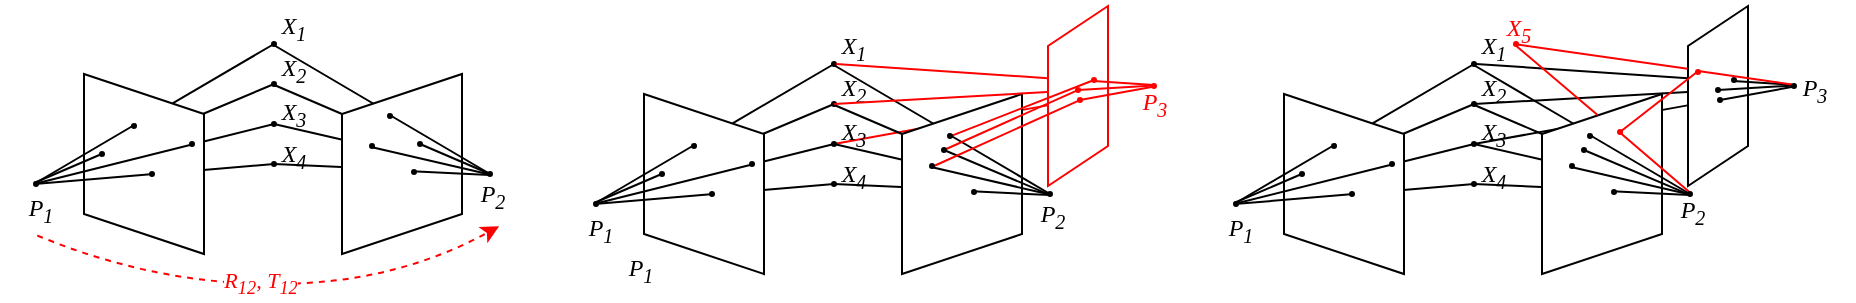 <mxfile version="24.7.17">
  <diagram name="Page-1" id="kCAP5eXkj8vIBYa_J4xI">
    <mxGraphModel dx="269" dy="176" grid="1" gridSize="10" guides="1" tooltips="1" connect="1" arrows="1" fold="1" page="1" pageScale="1" pageWidth="850" pageHeight="1100" math="0" shadow="0">
      <root>
        <mxCell id="0" />
        <mxCell id="1" parent="0" />
        <mxCell id="HEWKtJRLXLEy209Adw1A-132" value="" style="endArrow=none;html=1;rounded=0;strokeColor=#FF0000;exitX=0.344;exitY=0.997;exitDx=0;exitDy=0;exitPerimeter=0;entryX=0.448;entryY=1.008;entryDx=0;entryDy=0;entryPerimeter=0;" edge="1" parent="1" source="HEWKtJRLXLEy209Adw1A-123" target="HEWKtJRLXLEy209Adw1A-126">
          <mxGeometry width="50" height="50" relative="1" as="geometry">
            <mxPoint x="470" y="721" as="sourcePoint" />
            <mxPoint x="620" y="701" as="targetPoint" />
          </mxGeometry>
        </mxCell>
        <mxCell id="HEWKtJRLXLEy209Adw1A-1" value="" style="shape=parallelogram;perimeter=parallelogramPerimeter;whiteSpace=wrap;html=1;fixedSize=1;rotation=90;" vertex="1" parent="1">
          <mxGeometry x="70" y="710" width="90" height="60" as="geometry" />
        </mxCell>
        <mxCell id="HEWKtJRLXLEy209Adw1A-3" value="" style="endArrow=none;html=1;rounded=0;exitX=0.163;exitY=0.262;exitDx=0;exitDy=0;exitPerimeter=0;" edge="1" parent="1" source="HEWKtJRLXLEy209Adw1A-1">
          <mxGeometry width="50" height="50" relative="1" as="geometry">
            <mxPoint x="60" y="750" as="sourcePoint" />
            <mxPoint x="180" y="680" as="targetPoint" />
          </mxGeometry>
        </mxCell>
        <mxCell id="HEWKtJRLXLEy209Adw1A-4" value="" style="endArrow=none;html=1;rounded=0;exitX=0.221;exitY=0.005;exitDx=0;exitDy=0;exitPerimeter=0;" edge="1" parent="1" source="HEWKtJRLXLEy209Adw1A-1">
          <mxGeometry width="50" height="50" relative="1" as="geometry">
            <mxPoint x="60" y="750" as="sourcePoint" />
            <mxPoint x="180" y="700" as="targetPoint" />
          </mxGeometry>
        </mxCell>
        <mxCell id="HEWKtJRLXLEy209Adw1A-5" value="" style="endArrow=none;html=1;rounded=0;exitX=0.374;exitY=-0.007;exitDx=0;exitDy=0;exitPerimeter=0;" edge="1" parent="1" source="HEWKtJRLXLEy209Adw1A-1">
          <mxGeometry width="50" height="50" relative="1" as="geometry">
            <mxPoint x="60" y="750" as="sourcePoint" />
            <mxPoint x="180" y="720" as="targetPoint" />
          </mxGeometry>
        </mxCell>
        <mxCell id="HEWKtJRLXLEy209Adw1A-6" value="" style="endArrow=none;html=1;rounded=0;exitX=0.533;exitY=0.005;exitDx=0;exitDy=0;exitPerimeter=0;" edge="1" parent="1" source="HEWKtJRLXLEy209Adw1A-1">
          <mxGeometry width="50" height="50" relative="1" as="geometry">
            <mxPoint x="60" y="750" as="sourcePoint" />
            <mxPoint x="180" y="740" as="targetPoint" />
          </mxGeometry>
        </mxCell>
        <mxCell id="HEWKtJRLXLEy209Adw1A-8" value="" style="endArrow=none;html=1;rounded=0;exitX=0.163;exitY=0.262;exitDx=0;exitDy=0;exitPerimeter=0;" edge="1" parent="1">
          <mxGeometry width="50" height="50" relative="1" as="geometry">
            <mxPoint x="60" y="750" as="sourcePoint" />
            <mxPoint x="111" y="720" as="targetPoint" />
          </mxGeometry>
        </mxCell>
        <mxCell id="HEWKtJRLXLEy209Adw1A-9" value="" style="endArrow=none;html=1;rounded=0;exitX=0.221;exitY=0.005;exitDx=0;exitDy=0;exitPerimeter=0;" edge="1" parent="1">
          <mxGeometry width="50" height="50" relative="1" as="geometry">
            <mxPoint x="60" y="749.5" as="sourcePoint" />
            <mxPoint x="95" y="734.5" as="targetPoint" />
          </mxGeometry>
        </mxCell>
        <mxCell id="HEWKtJRLXLEy209Adw1A-10" value="" style="endArrow=none;html=1;rounded=0;exitX=0.374;exitY=-0.007;exitDx=0;exitDy=0;exitPerimeter=0;entryX=0.389;entryY=0.083;entryDx=0;entryDy=0;entryPerimeter=0;" edge="1" parent="1" target="HEWKtJRLXLEy209Adw1A-1">
          <mxGeometry width="50" height="50" relative="1" as="geometry">
            <mxPoint x="60" y="750" as="sourcePoint" />
            <mxPoint x="95" y="741" as="targetPoint" />
          </mxGeometry>
        </mxCell>
        <mxCell id="HEWKtJRLXLEy209Adw1A-11" value="" style="endArrow=none;html=1;rounded=0;exitX=0.589;exitY=0.994;exitDx=0;exitDy=0;exitPerimeter=0;entryX=0.534;entryY=0.003;entryDx=0;entryDy=0;entryPerimeter=0;" edge="1" parent="1">
          <mxGeometry width="50" height="50" relative="1" as="geometry">
            <mxPoint x="60.36" y="750.01" as="sourcePoint" />
            <mxPoint x="119.82" y="745.06" as="targetPoint" />
          </mxGeometry>
        </mxCell>
        <mxCell id="HEWKtJRLXLEy209Adw1A-13" value="" style="ellipse;fillColor=#000000;" vertex="1" parent="1">
          <mxGeometry x="109" y="720" width="2" height="2" as="geometry" />
        </mxCell>
        <mxCell id="HEWKtJRLXLEy209Adw1A-14" value="" style="ellipse;fillColor=#000000;" vertex="1" parent="1">
          <mxGeometry x="93" y="734" width="2" height="2" as="geometry" />
        </mxCell>
        <mxCell id="HEWKtJRLXLEy209Adw1A-15" value="" style="ellipse;fillColor=#000000;" vertex="1" parent="1">
          <mxGeometry x="138" y="729" width="2" height="2" as="geometry" />
        </mxCell>
        <mxCell id="HEWKtJRLXLEy209Adw1A-16" value="" style="ellipse;fillColor=#000000;" vertex="1" parent="1">
          <mxGeometry x="118" y="744" width="2" height="2" as="geometry" />
        </mxCell>
        <mxCell id="HEWKtJRLXLEy209Adw1A-17" value="" style="ellipse;fillColor=#000000;" vertex="1" parent="1">
          <mxGeometry x="60" y="749" width="2" height="2" as="geometry" />
        </mxCell>
        <mxCell id="HEWKtJRLXLEy209Adw1A-48" value="" style="endArrow=none;html=1;rounded=0;exitX=0.163;exitY=0.262;exitDx=0;exitDy=0;exitPerimeter=0;" edge="1" parent="1">
          <mxGeometry width="50" height="50" relative="1" as="geometry">
            <mxPoint x="230" y="710" as="sourcePoint" />
            <mxPoint x="179" y="680" as="targetPoint" />
          </mxGeometry>
        </mxCell>
        <mxCell id="HEWKtJRLXLEy209Adw1A-49" value="" style="endArrow=none;html=1;rounded=0;exitX=0.221;exitY=0.005;exitDx=0;exitDy=0;exitPerimeter=0;" edge="1" parent="1">
          <mxGeometry width="50" height="50" relative="1" as="geometry">
            <mxPoint x="214" y="715" as="sourcePoint" />
            <mxPoint x="179" y="700" as="targetPoint" />
          </mxGeometry>
        </mxCell>
        <mxCell id="HEWKtJRLXLEy209Adw1A-52" value="" style="shape=parallelogram;perimeter=parallelogramPerimeter;whiteSpace=wrap;html=1;fixedSize=1;rotation=90;flipH=1;" vertex="1" parent="1">
          <mxGeometry x="199" y="710" width="90" height="60" as="geometry" />
        </mxCell>
        <mxCell id="HEWKtJRLXLEy209Adw1A-58" value="" style="endArrow=none;html=1;rounded=0;exitX=0.163;exitY=0.262;exitDx=0;exitDy=0;exitPerimeter=0;" edge="1" parent="1">
          <mxGeometry width="50" height="50" relative="1" as="geometry">
            <mxPoint x="288" y="745" as="sourcePoint" />
            <mxPoint x="237" y="715" as="targetPoint" />
          </mxGeometry>
        </mxCell>
        <mxCell id="HEWKtJRLXLEy209Adw1A-59" value="" style="endArrow=none;html=1;rounded=0;exitX=0.221;exitY=0.005;exitDx=0;exitDy=0;exitPerimeter=0;" edge="1" parent="1">
          <mxGeometry width="50" height="50" relative="1" as="geometry">
            <mxPoint x="288" y="745" as="sourcePoint" />
            <mxPoint x="253" y="730" as="targetPoint" />
          </mxGeometry>
        </mxCell>
        <mxCell id="HEWKtJRLXLEy209Adw1A-60" value="" style="endArrow=none;html=1;rounded=0;exitX=0.636;exitY=1.005;exitDx=0;exitDy=0;exitPerimeter=0;" edge="1" parent="1" source="HEWKtJRLXLEy209Adw1A-52">
          <mxGeometry width="50" height="50" relative="1" as="geometry">
            <mxPoint x="288" y="745" as="sourcePoint" />
            <mxPoint x="180" y="720" as="targetPoint" />
          </mxGeometry>
        </mxCell>
        <mxCell id="HEWKtJRLXLEy209Adw1A-62" value="" style="endArrow=none;html=1;rounded=0;exitX=0.461;exitY=0.003;exitDx=0;exitDy=0;exitPerimeter=0;entryX=0.482;entryY=1;entryDx=0;entryDy=0;entryPerimeter=0;" edge="1" parent="1">
          <mxGeometry width="50" height="50" relative="1" as="geometry">
            <mxPoint x="287.82" y="745.51" as="sourcePoint" />
            <mxPoint x="249.0" y="743.62" as="targetPoint" />
          </mxGeometry>
        </mxCell>
        <mxCell id="HEWKtJRLXLEy209Adw1A-63" value="" style="endArrow=none;html=1;rounded=0;exitX=0.483;exitY=1.006;exitDx=0;exitDy=0;exitPerimeter=0;" edge="1" parent="1" source="HEWKtJRLXLEy209Adw1A-52">
          <mxGeometry width="50" height="50" relative="1" as="geometry">
            <mxPoint x="212.64" y="741.49" as="sourcePoint" />
            <mxPoint x="180" y="740" as="targetPoint" />
          </mxGeometry>
        </mxCell>
        <mxCell id="HEWKtJRLXLEy209Adw1A-66" value="" style="endArrow=none;html=1;rounded=0;exitX=0.364;exitY=0.002;exitDx=0;exitDy=0;exitPerimeter=0;entryX=0.518;entryY=1;entryDx=0;entryDy=0;entryPerimeter=0;" edge="1" parent="1">
          <mxGeometry width="50" height="50" relative="1" as="geometry">
            <mxPoint x="287.88" y="745.24" as="sourcePoint" />
            <mxPoint x="228.0" y="731.38" as="targetPoint" />
          </mxGeometry>
        </mxCell>
        <mxCell id="HEWKtJRLXLEy209Adw1A-68" value="" style="ellipse;fillColor=#000000;" vertex="1" parent="1">
          <mxGeometry x="252" y="729" width="2" height="2" as="geometry" />
        </mxCell>
        <mxCell id="HEWKtJRLXLEy209Adw1A-69" value="" style="ellipse;fillColor=#000000;" vertex="1" parent="1">
          <mxGeometry x="249" y="743" width="2" height="2" as="geometry" />
        </mxCell>
        <mxCell id="HEWKtJRLXLEy209Adw1A-70" value="" style="ellipse;fillColor=#000000;" vertex="1" parent="1">
          <mxGeometry x="287" y="744" width="2" height="2" as="geometry" />
        </mxCell>
        <mxCell id="HEWKtJRLXLEy209Adw1A-71" value="" style="ellipse;fillColor=#000000;" vertex="1" parent="1">
          <mxGeometry x="228" y="730" width="2" height="2" as="geometry" />
        </mxCell>
        <mxCell id="HEWKtJRLXLEy209Adw1A-72" value="" style="ellipse;fillColor=#000000;" vertex="1" parent="1">
          <mxGeometry x="237" y="715" width="2" height="2" as="geometry" />
        </mxCell>
        <mxCell id="HEWKtJRLXLEy209Adw1A-73" value="" style="ellipse;fillColor=#000000;" vertex="1" parent="1">
          <mxGeometry x="179" y="719" width="2" height="2" as="geometry" />
        </mxCell>
        <mxCell id="HEWKtJRLXLEy209Adw1A-74" value="" style="ellipse;fillColor=#000000;" vertex="1" parent="1">
          <mxGeometry x="179" y="739" width="2" height="2" as="geometry" />
        </mxCell>
        <mxCell id="HEWKtJRLXLEy209Adw1A-75" value="" style="ellipse;fillColor=#000000;" vertex="1" parent="1">
          <mxGeometry x="179" y="699" width="2" height="2" as="geometry" />
        </mxCell>
        <mxCell id="HEWKtJRLXLEy209Adw1A-76" value="" style="ellipse;fillColor=#000000;" vertex="1" parent="1">
          <mxGeometry x="179" y="679" width="2" height="2" as="geometry" />
        </mxCell>
        <mxCell id="HEWKtJRLXLEy209Adw1A-77" value="P&lt;sub&gt;1&lt;/sub&gt;" style="text;html=1;align=center;verticalAlign=middle;resizable=0;points=[];autosize=1;strokeColor=none;fillColor=none;fontStyle=2;fontFamily=Times New Roman;" vertex="1" parent="1">
          <mxGeometry x="43" y="748" width="40" height="30" as="geometry" />
        </mxCell>
        <mxCell id="HEWKtJRLXLEy209Adw1A-79" value="P&lt;sub&gt;2&lt;/sub&gt;" style="text;html=1;align=center;verticalAlign=middle;resizable=0;points=[];autosize=1;strokeColor=none;fillColor=none;fontStyle=2;fontFamily=Times New Roman;" vertex="1" parent="1">
          <mxGeometry x="269" y="741" width="40" height="30" as="geometry" />
        </mxCell>
        <mxCell id="HEWKtJRLXLEy209Adw1A-86" value="&lt;div style=&quot;line-height: 140%;&quot;&gt;&lt;font style=&quot;font-size: 12px;&quot;&gt;&lt;i&gt;&lt;font style=&quot;font-size: 12px;&quot; face=&quot;Times New Roman&quot;&gt;X&lt;sub&gt;1&lt;/sub&gt;&lt;/font&gt;&lt;/i&gt;&lt;/font&gt;&lt;/div&gt;&lt;div style=&quot;line-height: 140%;&quot;&gt;&lt;font face=&quot;Times New Roman&quot; style=&quot;font-size: 12px;&quot;&gt;&lt;i&gt;&lt;font style=&quot;font-size: 12px;&quot;&gt;X&lt;sub&gt;2&lt;/sub&gt;&lt;/font&gt;&lt;/i&gt;&lt;/font&gt;&lt;/div&gt;&lt;div style=&quot;line-height: 140%;&quot;&gt;&lt;font face=&quot;Times New Roman&quot; style=&quot;font-size: 12px;&quot;&gt;&lt;i&gt;&lt;font style=&quot;font-size: 12px;&quot;&gt;X&lt;sub&gt;3&lt;/sub&gt;&lt;/font&gt;&lt;/i&gt;&lt;/font&gt;&lt;/div&gt;&lt;div style=&quot;line-height: 140%;&quot;&gt;&lt;font face=&quot;Times New Roman&quot; style=&quot;font-size: 12px;&quot;&gt;&lt;i&gt;X&lt;sub&gt;4&lt;/sub&gt;&lt;/i&gt;&lt;/font&gt;&lt;sub&gt;&lt;font face=&quot;zFF1hi2sgLc2HM2d1cql&quot; style=&quot;font-size: 12px;&quot;&gt;&lt;br&gt;&lt;/font&gt;&lt;/sub&gt;&lt;/div&gt;" style="text;html=1;align=center;verticalAlign=middle;whiteSpace=wrap;rounded=0;" vertex="1" parent="1">
          <mxGeometry x="160" y="690" width="60" height="30" as="geometry" />
        </mxCell>
        <mxCell id="HEWKtJRLXLEy209Adw1A-87" value="" style="curved=1;endArrow=classic;html=1;rounded=0;exitX=0.466;exitY=0.925;exitDx=0;exitDy=0;exitPerimeter=0;entryX=0.588;entryY=1.004;entryDx=0;entryDy=0;entryPerimeter=0;fontColor=#ff0000;strokeColor=#ff0000;dashed=1;" edge="1" parent="1" source="HEWKtJRLXLEy209Adw1A-77" target="HEWKtJRLXLEy209Adw1A-79">
          <mxGeometry width="50" height="50" relative="1" as="geometry">
            <mxPoint x="138" y="840" as="sourcePoint" />
            <mxPoint x="280" y="780" as="targetPoint" />
            <Array as="points">
              <mxPoint x="120" y="800" />
              <mxPoint x="240" y="800" />
            </Array>
          </mxGeometry>
        </mxCell>
        <mxCell id="HEWKtJRLXLEy209Adw1A-88" value="&lt;font face=&quot;Times New Roman&quot;&gt;&lt;i&gt;&lt;font color=&quot;#ff0000&quot;&gt;R&lt;sub&gt;12&lt;/sub&gt;, T&lt;sub&gt;12&lt;/sub&gt;&lt;/font&gt;&lt;sub&gt;&lt;br&gt;&lt;/sub&gt;&lt;/i&gt;&lt;/font&gt;" style="edgeLabel;html=1;align=center;verticalAlign=middle;resizable=0;points=[];" vertex="1" connectable="0" parent="HEWKtJRLXLEy209Adw1A-87">
          <mxGeometry x="-0.047" relative="1" as="geometry">
            <mxPoint as="offset" />
          </mxGeometry>
        </mxCell>
        <mxCell id="HEWKtJRLXLEy209Adw1A-89" value="" style="shape=parallelogram;perimeter=parallelogramPerimeter;whiteSpace=wrap;html=1;fixedSize=1;rotation=90;" vertex="1" parent="1">
          <mxGeometry x="350" y="720" width="90" height="60" as="geometry" />
        </mxCell>
        <mxCell id="HEWKtJRLXLEy209Adw1A-90" value="" style="endArrow=none;html=1;rounded=0;exitX=0.163;exitY=0.262;exitDx=0;exitDy=0;exitPerimeter=0;" edge="1" parent="1" source="HEWKtJRLXLEy209Adw1A-89">
          <mxGeometry width="50" height="50" relative="1" as="geometry">
            <mxPoint x="340" y="760" as="sourcePoint" />
            <mxPoint x="460" y="690" as="targetPoint" />
          </mxGeometry>
        </mxCell>
        <mxCell id="HEWKtJRLXLEy209Adw1A-91" value="" style="endArrow=none;html=1;rounded=0;exitX=0.221;exitY=0.005;exitDx=0;exitDy=0;exitPerimeter=0;" edge="1" parent="1" source="HEWKtJRLXLEy209Adw1A-89">
          <mxGeometry width="50" height="50" relative="1" as="geometry">
            <mxPoint x="340" y="760" as="sourcePoint" />
            <mxPoint x="460" y="710" as="targetPoint" />
          </mxGeometry>
        </mxCell>
        <mxCell id="HEWKtJRLXLEy209Adw1A-92" value="" style="endArrow=none;html=1;rounded=0;exitX=0.374;exitY=-0.007;exitDx=0;exitDy=0;exitPerimeter=0;" edge="1" parent="1" source="HEWKtJRLXLEy209Adw1A-89">
          <mxGeometry width="50" height="50" relative="1" as="geometry">
            <mxPoint x="340" y="760" as="sourcePoint" />
            <mxPoint x="460" y="730" as="targetPoint" />
          </mxGeometry>
        </mxCell>
        <mxCell id="HEWKtJRLXLEy209Adw1A-93" value="" style="endArrow=none;html=1;rounded=0;exitX=0.533;exitY=0.005;exitDx=0;exitDy=0;exitPerimeter=0;" edge="1" parent="1" source="HEWKtJRLXLEy209Adw1A-89">
          <mxGeometry width="50" height="50" relative="1" as="geometry">
            <mxPoint x="340" y="760" as="sourcePoint" />
            <mxPoint x="460" y="750" as="targetPoint" />
          </mxGeometry>
        </mxCell>
        <mxCell id="HEWKtJRLXLEy209Adw1A-94" value="" style="endArrow=none;html=1;rounded=0;exitX=0.163;exitY=0.262;exitDx=0;exitDy=0;exitPerimeter=0;" edge="1" parent="1">
          <mxGeometry width="50" height="50" relative="1" as="geometry">
            <mxPoint x="340" y="760" as="sourcePoint" />
            <mxPoint x="391" y="730" as="targetPoint" />
          </mxGeometry>
        </mxCell>
        <mxCell id="HEWKtJRLXLEy209Adw1A-95" value="" style="endArrow=none;html=1;rounded=0;exitX=0.221;exitY=0.005;exitDx=0;exitDy=0;exitPerimeter=0;" edge="1" parent="1">
          <mxGeometry width="50" height="50" relative="1" as="geometry">
            <mxPoint x="340" y="759.5" as="sourcePoint" />
            <mxPoint x="375" y="744.5" as="targetPoint" />
          </mxGeometry>
        </mxCell>
        <mxCell id="HEWKtJRLXLEy209Adw1A-96" value="" style="endArrow=none;html=1;rounded=0;exitX=0.374;exitY=-0.007;exitDx=0;exitDy=0;exitPerimeter=0;entryX=0.389;entryY=0.083;entryDx=0;entryDy=0;entryPerimeter=0;" edge="1" parent="1" target="HEWKtJRLXLEy209Adw1A-89">
          <mxGeometry width="50" height="50" relative="1" as="geometry">
            <mxPoint x="340" y="760" as="sourcePoint" />
            <mxPoint x="375" y="751" as="targetPoint" />
          </mxGeometry>
        </mxCell>
        <mxCell id="HEWKtJRLXLEy209Adw1A-97" value="" style="endArrow=none;html=1;rounded=0;exitX=0.589;exitY=0.994;exitDx=0;exitDy=0;exitPerimeter=0;entryX=0.534;entryY=0.003;entryDx=0;entryDy=0;entryPerimeter=0;" edge="1" parent="1">
          <mxGeometry width="50" height="50" relative="1" as="geometry">
            <mxPoint x="340.36" y="760.01" as="sourcePoint" />
            <mxPoint x="399.82" y="755.06" as="targetPoint" />
          </mxGeometry>
        </mxCell>
        <mxCell id="HEWKtJRLXLEy209Adw1A-98" value="" style="ellipse;fillColor=#000000;" vertex="1" parent="1">
          <mxGeometry x="389" y="730" width="2" height="2" as="geometry" />
        </mxCell>
        <mxCell id="HEWKtJRLXLEy209Adw1A-99" value="" style="ellipse;fillColor=#000000;" vertex="1" parent="1">
          <mxGeometry x="373" y="744" width="2" height="2" as="geometry" />
        </mxCell>
        <mxCell id="HEWKtJRLXLEy209Adw1A-100" value="" style="ellipse;fillColor=#000000;" vertex="1" parent="1">
          <mxGeometry x="418" y="739" width="2" height="2" as="geometry" />
        </mxCell>
        <mxCell id="HEWKtJRLXLEy209Adw1A-101" value="" style="ellipse;fillColor=#000000;" vertex="1" parent="1">
          <mxGeometry x="398" y="754" width="2" height="2" as="geometry" />
        </mxCell>
        <mxCell id="HEWKtJRLXLEy209Adw1A-102" value="" style="ellipse;fillColor=#000000;" vertex="1" parent="1">
          <mxGeometry x="340" y="759" width="2" height="2" as="geometry" />
        </mxCell>
        <mxCell id="HEWKtJRLXLEy209Adw1A-103" value="" style="endArrow=none;html=1;rounded=0;exitX=0.163;exitY=0.262;exitDx=0;exitDy=0;exitPerimeter=0;" edge="1" parent="1">
          <mxGeometry width="50" height="50" relative="1" as="geometry">
            <mxPoint x="510" y="720" as="sourcePoint" />
            <mxPoint x="459" y="690" as="targetPoint" />
          </mxGeometry>
        </mxCell>
        <mxCell id="HEWKtJRLXLEy209Adw1A-104" value="" style="endArrow=none;html=1;rounded=0;exitX=0.221;exitY=0.005;exitDx=0;exitDy=0;exitPerimeter=0;" edge="1" parent="1">
          <mxGeometry width="50" height="50" relative="1" as="geometry">
            <mxPoint x="494" y="725" as="sourcePoint" />
            <mxPoint x="459" y="710" as="targetPoint" />
          </mxGeometry>
        </mxCell>
        <mxCell id="HEWKtJRLXLEy209Adw1A-105" value="" style="shape=parallelogram;perimeter=parallelogramPerimeter;whiteSpace=wrap;html=1;fixedSize=1;rotation=90;flipH=1;" vertex="1" parent="1">
          <mxGeometry x="479" y="720" width="90" height="60" as="geometry" />
        </mxCell>
        <mxCell id="HEWKtJRLXLEy209Adw1A-106" value="" style="endArrow=none;html=1;rounded=0;exitX=0.163;exitY=0.262;exitDx=0;exitDy=0;exitPerimeter=0;" edge="1" parent="1">
          <mxGeometry width="50" height="50" relative="1" as="geometry">
            <mxPoint x="568" y="755" as="sourcePoint" />
            <mxPoint x="517" y="725" as="targetPoint" />
          </mxGeometry>
        </mxCell>
        <mxCell id="HEWKtJRLXLEy209Adw1A-107" value="" style="endArrow=none;html=1;rounded=0;exitX=0.248;exitY=0.047;exitDx=0;exitDy=0;exitPerimeter=0;" edge="1" parent="1">
          <mxGeometry width="50" height="50" relative="1" as="geometry">
            <mxPoint x="567.92" y="755.41" as="sourcePoint" />
            <mxPoint x="515" y="733" as="targetPoint" />
          </mxGeometry>
        </mxCell>
        <mxCell id="HEWKtJRLXLEy209Adw1A-108" value="" style="endArrow=none;html=1;rounded=0;exitX=0.636;exitY=1.005;exitDx=0;exitDy=0;exitPerimeter=0;" edge="1" parent="1" source="HEWKtJRLXLEy209Adw1A-105">
          <mxGeometry width="50" height="50" relative="1" as="geometry">
            <mxPoint x="568" y="755" as="sourcePoint" />
            <mxPoint x="460" y="730" as="targetPoint" />
          </mxGeometry>
        </mxCell>
        <mxCell id="HEWKtJRLXLEy209Adw1A-109" value="" style="endArrow=none;html=1;rounded=0;exitX=0.461;exitY=0.003;exitDx=0;exitDy=0;exitPerimeter=0;entryX=0.482;entryY=1;entryDx=0;entryDy=0;entryPerimeter=0;" edge="1" parent="1">
          <mxGeometry width="50" height="50" relative="1" as="geometry">
            <mxPoint x="567.82" y="755.51" as="sourcePoint" />
            <mxPoint x="529" y="753.62" as="targetPoint" />
          </mxGeometry>
        </mxCell>
        <mxCell id="HEWKtJRLXLEy209Adw1A-110" value="" style="endArrow=none;html=1;rounded=0;exitX=0.483;exitY=1.006;exitDx=0;exitDy=0;exitPerimeter=0;" edge="1" parent="1" source="HEWKtJRLXLEy209Adw1A-105">
          <mxGeometry width="50" height="50" relative="1" as="geometry">
            <mxPoint x="492.64" y="751.49" as="sourcePoint" />
            <mxPoint x="460" y="750" as="targetPoint" />
          </mxGeometry>
        </mxCell>
        <mxCell id="HEWKtJRLXLEy209Adw1A-111" value="" style="endArrow=none;html=1;rounded=0;exitX=0.364;exitY=0.002;exitDx=0;exitDy=0;exitPerimeter=0;entryX=0.518;entryY=1;entryDx=0;entryDy=0;entryPerimeter=0;" edge="1" parent="1">
          <mxGeometry width="50" height="50" relative="1" as="geometry">
            <mxPoint x="567.88" y="755.24" as="sourcePoint" />
            <mxPoint x="508.0" y="741.38" as="targetPoint" />
          </mxGeometry>
        </mxCell>
        <mxCell id="HEWKtJRLXLEy209Adw1A-113" value="" style="ellipse;fillColor=#000000;" vertex="1" parent="1">
          <mxGeometry x="529" y="753" width="2" height="2" as="geometry" />
        </mxCell>
        <mxCell id="HEWKtJRLXLEy209Adw1A-114" value="" style="ellipse;fillColor=#000000;" vertex="1" parent="1">
          <mxGeometry x="567" y="754" width="2" height="2" as="geometry" />
        </mxCell>
        <mxCell id="HEWKtJRLXLEy209Adw1A-117" value="" style="ellipse;fillColor=#000000;" vertex="1" parent="1">
          <mxGeometry x="459" y="729" width="2" height="2" as="geometry" />
        </mxCell>
        <mxCell id="HEWKtJRLXLEy209Adw1A-118" value="" style="ellipse;fillColor=#000000;" vertex="1" parent="1">
          <mxGeometry x="459" y="749" width="2" height="2" as="geometry" />
        </mxCell>
        <mxCell id="HEWKtJRLXLEy209Adw1A-119" value="" style="ellipse;fillColor=#000000;" vertex="1" parent="1">
          <mxGeometry x="459" y="709" width="2" height="2" as="geometry" />
        </mxCell>
        <mxCell id="HEWKtJRLXLEy209Adw1A-120" value="" style="ellipse;fillColor=#000000;" vertex="1" parent="1">
          <mxGeometry x="459" y="689" width="2" height="2" as="geometry" />
        </mxCell>
        <mxCell id="HEWKtJRLXLEy209Adw1A-121" value="P&lt;sub&gt;1&lt;/sub&gt;" style="text;html=1;align=center;verticalAlign=middle;resizable=0;points=[];autosize=1;strokeColor=none;fillColor=none;fontStyle=2;fontFamily=Times New Roman;" vertex="1" parent="1">
          <mxGeometry x="323" y="758" width="40" height="30" as="geometry" />
        </mxCell>
        <mxCell id="HEWKtJRLXLEy209Adw1A-122" value="P&lt;sub&gt;2&lt;/sub&gt;" style="text;html=1;align=center;verticalAlign=middle;resizable=0;points=[];autosize=1;strokeColor=none;fillColor=none;fontStyle=2;fontFamily=Times New Roman;" vertex="1" parent="1">
          <mxGeometry x="549" y="751" width="40" height="30" as="geometry" />
        </mxCell>
        <mxCell id="HEWKtJRLXLEy209Adw1A-123" value="&lt;div style=&quot;line-height: 140%;&quot;&gt;&lt;font style=&quot;font-size: 12px;&quot;&gt;&lt;i&gt;&lt;font style=&quot;font-size: 12px;&quot; face=&quot;Times New Roman&quot;&gt;X&lt;sub&gt;1&lt;/sub&gt;&lt;/font&gt;&lt;/i&gt;&lt;/font&gt;&lt;/div&gt;&lt;div style=&quot;line-height: 140%;&quot;&gt;&lt;font face=&quot;Times New Roman&quot; style=&quot;font-size: 12px;&quot;&gt;&lt;i&gt;&lt;font style=&quot;font-size: 12px;&quot;&gt;X&lt;sub&gt;2&lt;/sub&gt;&lt;/font&gt;&lt;/i&gt;&lt;/font&gt;&lt;/div&gt;&lt;div style=&quot;line-height: 140%;&quot;&gt;&lt;font face=&quot;Times New Roman&quot; style=&quot;font-size: 12px;&quot;&gt;&lt;i&gt;&lt;font style=&quot;font-size: 12px;&quot;&gt;X&lt;sub&gt;3&lt;/sub&gt;&lt;/font&gt;&lt;/i&gt;&lt;/font&gt;&lt;/div&gt;&lt;div style=&quot;line-height: 140%;&quot;&gt;&lt;font face=&quot;Times New Roman&quot; style=&quot;font-size: 12px;&quot;&gt;&lt;i&gt;X&lt;sub&gt;4&lt;/sub&gt;&lt;/i&gt;&lt;/font&gt;&lt;sub&gt;&lt;font face=&quot;zFF1hi2sgLc2HM2d1cql&quot; style=&quot;font-size: 12px;&quot;&gt;&lt;br&gt;&lt;/font&gt;&lt;/sub&gt;&lt;/div&gt;" style="text;html=1;align=center;verticalAlign=middle;whiteSpace=wrap;rounded=0;" vertex="1" parent="1">
          <mxGeometry x="440" y="700" width="60" height="30" as="geometry" />
        </mxCell>
        <mxCell id="HEWKtJRLXLEy209Adw1A-126" value="" style="shape=parallelogram;perimeter=parallelogramPerimeter;whiteSpace=wrap;html=1;fixedSize=1;rotation=90;flipH=1;strokeColor=#FF0000;" vertex="1" parent="1">
          <mxGeometry x="537" y="691" width="90" height="30" as="geometry" />
        </mxCell>
        <mxCell id="HEWKtJRLXLEy209Adw1A-127" value="" style="endArrow=none;html=1;rounded=0;strokeColor=#FF0000;exitX=1;exitY=0.5;exitDx=0;exitDy=0;entryX=0.599;entryY=1.004;entryDx=0;entryDy=0;entryPerimeter=0;" edge="1" parent="1" source="HEWKtJRLXLEy209Adw1A-120" target="HEWKtJRLXLEy209Adw1A-126">
          <mxGeometry width="50" height="50" relative="1" as="geometry">
            <mxPoint x="481" y="691" as="sourcePoint" />
            <mxPoint x="550" y="690" as="targetPoint" />
          </mxGeometry>
        </mxCell>
        <mxCell id="HEWKtJRLXLEy209Adw1A-128" value="" style="endArrow=none;html=1;rounded=0;strokeColor=#FF0000;exitX=0.539;exitY=1.012;exitDx=0;exitDy=0;entryX=0.517;entryY=0.007;entryDx=0;entryDy=0;entryPerimeter=0;exitPerimeter=0;" edge="1" parent="1">
          <mxGeometry width="50" height="50" relative="1" as="geometry">
            <mxPoint x="589.64" y="698.49" as="sourcePoint" />
            <mxPoint x="619.79" y="700.47" as="targetPoint" />
          </mxGeometry>
        </mxCell>
        <mxCell id="HEWKtJRLXLEy209Adw1A-129" value="" style="endArrow=none;html=1;rounded=0;strokeColor=#FF0000;entryX=0.522;entryY=1.01;entryDx=0;entryDy=0;entryPerimeter=0;" edge="1" parent="1" target="HEWKtJRLXLEy209Adw1A-126">
          <mxGeometry width="50" height="50" relative="1" as="geometry">
            <mxPoint x="460" y="710" as="sourcePoint" />
            <mxPoint x="620" y="701" as="targetPoint" />
          </mxGeometry>
        </mxCell>
        <mxCell id="HEWKtJRLXLEy209Adw1A-131" value="" style="endArrow=none;html=1;rounded=0;strokeColor=#FF0000;entryX=0.425;entryY=0;entryDx=0;entryDy=0;entryPerimeter=0;exitX=0.4;exitY=0.995;exitDx=0;exitDy=0;exitPerimeter=0;" edge="1" parent="1">
          <mxGeometry width="50" height="50" relative="1" as="geometry">
            <mxPoint x="582.15" y="703.0" as="sourcePoint" />
            <mxPoint x="620.0" y="700.75" as="targetPoint" />
          </mxGeometry>
        </mxCell>
        <mxCell id="HEWKtJRLXLEy209Adw1A-133" value="" style="endArrow=none;html=1;rounded=0;strokeColor=#FF0000;entryX=0.419;entryY=-0.004;entryDx=0;entryDy=0;entryPerimeter=0;" edge="1" parent="1">
          <mxGeometry width="50" height="50" relative="1" as="geometry">
            <mxPoint x="583" y="708" as="sourcePoint" />
            <mxPoint x="620.12" y="701.29" as="targetPoint" />
          </mxGeometry>
        </mxCell>
        <mxCell id="HEWKtJRLXLEy209Adw1A-135" value="" style="ellipse;fillColor=#FF0000;strokeColor=#FF0000;" vertex="1" parent="1">
          <mxGeometry x="619" y="700" width="2" height="2" as="geometry" />
        </mxCell>
        <mxCell id="HEWKtJRLXLEy209Adw1A-136" value="" style="ellipse;fillColor=#FF0000;strokeColor=#FF0000;" vertex="1" parent="1">
          <mxGeometry x="582" y="707" width="2" height="2" as="geometry" />
        </mxCell>
        <mxCell id="HEWKtJRLXLEy209Adw1A-137" value="" style="ellipse;fillColor=#FF0000;strokeColor=#FF0000;" vertex="1" parent="1">
          <mxGeometry x="581" y="702" width="2" height="2" as="geometry" />
        </mxCell>
        <mxCell id="HEWKtJRLXLEy209Adw1A-138" value="" style="ellipse;fillColor=#FF0000;strokeColor=#FF0000;" vertex="1" parent="1">
          <mxGeometry x="589" y="697" width="2" height="2" as="geometry" />
        </mxCell>
        <mxCell id="HEWKtJRLXLEy209Adw1A-139" value="" style="endArrow=none;html=1;rounded=0;entryX=0;entryY=1;entryDx=0;entryDy=0;strokeColor=#FF0000;" edge="1" parent="1">
          <mxGeometry width="50" height="50" relative="1" as="geometry">
            <mxPoint x="517.71" y="726.29" as="sourcePoint" />
            <mxPoint x="590.003" y="697.997" as="targetPoint" />
          </mxGeometry>
        </mxCell>
        <mxCell id="HEWKtJRLXLEy209Adw1A-140" value="" style="endArrow=none;html=1;rounded=0;strokeColor=#FF0000;" edge="1" parent="1" target="HEWKtJRLXLEy209Adw1A-137">
          <mxGeometry width="50" height="50" relative="1" as="geometry">
            <mxPoint x="515" y="733" as="sourcePoint" />
            <mxPoint x="576.083" y="706.399" as="targetPoint" />
          </mxGeometry>
        </mxCell>
        <mxCell id="HEWKtJRLXLEy209Adw1A-142" value="" style="endArrow=none;html=1;rounded=0;strokeColor=#FF0000;" edge="1" parent="1" target="HEWKtJRLXLEy209Adw1A-136">
          <mxGeometry width="50" height="50" relative="1" as="geometry">
            <mxPoint x="510" y="741" as="sourcePoint" />
            <mxPoint x="560" y="691" as="targetPoint" />
          </mxGeometry>
        </mxCell>
        <mxCell id="HEWKtJRLXLEy209Adw1A-112" value="" style="ellipse;fillColor=#000000;" vertex="1" parent="1">
          <mxGeometry x="514" y="732" width="2" height="2" as="geometry" />
        </mxCell>
        <mxCell id="HEWKtJRLXLEy209Adw1A-116" value="" style="ellipse;fillColor=#000000;" vertex="1" parent="1">
          <mxGeometry x="517" y="725" width="2" height="2" as="geometry" />
        </mxCell>
        <mxCell id="HEWKtJRLXLEy209Adw1A-115" value="" style="ellipse;fillColor=#000000;" vertex="1" parent="1">
          <mxGeometry x="508" y="740" width="2" height="2" as="geometry" />
        </mxCell>
        <mxCell id="HEWKtJRLXLEy209Adw1A-143" value="&lt;font color=&quot;#ff0000&quot;&gt;P&lt;sub&gt;3&lt;/sub&gt;&lt;/font&gt;" style="text;html=1;align=center;verticalAlign=middle;resizable=0;points=[];autosize=1;strokeColor=none;fillColor=none;fontStyle=2;fontFamily=Times New Roman;" vertex="1" parent="1">
          <mxGeometry x="600" y="695" width="40" height="30" as="geometry" />
        </mxCell>
        <mxCell id="HEWKtJRLXLEy209Adw1A-144" value="" style="endArrow=none;html=1;rounded=0;strokeColor=#000000;exitX=0.344;exitY=0.997;exitDx=0;exitDy=0;exitPerimeter=0;entryX=0.448;entryY=1.008;entryDx=0;entryDy=0;entryPerimeter=0;" edge="1" parent="1" source="HEWKtJRLXLEy209Adw1A-175" target="HEWKtJRLXLEy209Adw1A-176">
          <mxGeometry width="50" height="50" relative="1" as="geometry">
            <mxPoint x="790" y="721" as="sourcePoint" />
            <mxPoint x="940" y="701" as="targetPoint" />
          </mxGeometry>
        </mxCell>
        <mxCell id="HEWKtJRLXLEy209Adw1A-145" value="" style="shape=parallelogram;perimeter=parallelogramPerimeter;whiteSpace=wrap;html=1;fixedSize=1;rotation=90;strokeColor=#000000;" vertex="1" parent="1">
          <mxGeometry x="670" y="720" width="90" height="60" as="geometry" />
        </mxCell>
        <mxCell id="HEWKtJRLXLEy209Adw1A-146" value="" style="endArrow=none;html=1;rounded=0;exitX=0.163;exitY=0.262;exitDx=0;exitDy=0;exitPerimeter=0;strokeColor=#000000;" edge="1" parent="1" source="HEWKtJRLXLEy209Adw1A-145">
          <mxGeometry width="50" height="50" relative="1" as="geometry">
            <mxPoint x="660" y="760" as="sourcePoint" />
            <mxPoint x="780" y="690" as="targetPoint" />
          </mxGeometry>
        </mxCell>
        <mxCell id="HEWKtJRLXLEy209Adw1A-147" value="" style="endArrow=none;html=1;rounded=0;exitX=0.221;exitY=0.005;exitDx=0;exitDy=0;exitPerimeter=0;strokeColor=#000000;" edge="1" parent="1" source="HEWKtJRLXLEy209Adw1A-145">
          <mxGeometry width="50" height="50" relative="1" as="geometry">
            <mxPoint x="660" y="760" as="sourcePoint" />
            <mxPoint x="780" y="710" as="targetPoint" />
          </mxGeometry>
        </mxCell>
        <mxCell id="HEWKtJRLXLEy209Adw1A-148" value="" style="endArrow=none;html=1;rounded=0;exitX=0.374;exitY=-0.007;exitDx=0;exitDy=0;exitPerimeter=0;strokeColor=#000000;" edge="1" parent="1" source="HEWKtJRLXLEy209Adw1A-145">
          <mxGeometry width="50" height="50" relative="1" as="geometry">
            <mxPoint x="660" y="760" as="sourcePoint" />
            <mxPoint x="780" y="730" as="targetPoint" />
          </mxGeometry>
        </mxCell>
        <mxCell id="HEWKtJRLXLEy209Adw1A-149" value="" style="endArrow=none;html=1;rounded=0;exitX=0.533;exitY=0.005;exitDx=0;exitDy=0;exitPerimeter=0;strokeColor=#000000;" edge="1" parent="1" source="HEWKtJRLXLEy209Adw1A-145">
          <mxGeometry width="50" height="50" relative="1" as="geometry">
            <mxPoint x="660" y="760" as="sourcePoint" />
            <mxPoint x="780" y="750" as="targetPoint" />
          </mxGeometry>
        </mxCell>
        <mxCell id="HEWKtJRLXLEy209Adw1A-150" value="" style="endArrow=none;html=1;rounded=0;exitX=0.163;exitY=0.262;exitDx=0;exitDy=0;exitPerimeter=0;strokeColor=#000000;" edge="1" parent="1">
          <mxGeometry width="50" height="50" relative="1" as="geometry">
            <mxPoint x="660" y="760" as="sourcePoint" />
            <mxPoint x="711" y="730" as="targetPoint" />
          </mxGeometry>
        </mxCell>
        <mxCell id="HEWKtJRLXLEy209Adw1A-151" value="" style="endArrow=none;html=1;rounded=0;exitX=0.221;exitY=0.005;exitDx=0;exitDy=0;exitPerimeter=0;strokeColor=#000000;" edge="1" parent="1">
          <mxGeometry width="50" height="50" relative="1" as="geometry">
            <mxPoint x="660" y="759.5" as="sourcePoint" />
            <mxPoint x="695" y="744.5" as="targetPoint" />
          </mxGeometry>
        </mxCell>
        <mxCell id="HEWKtJRLXLEy209Adw1A-152" value="" style="endArrow=none;html=1;rounded=0;exitX=0.374;exitY=-0.007;exitDx=0;exitDy=0;exitPerimeter=0;entryX=0.389;entryY=0.083;entryDx=0;entryDy=0;entryPerimeter=0;strokeColor=#000000;" edge="1" parent="1" target="HEWKtJRLXLEy209Adw1A-145">
          <mxGeometry width="50" height="50" relative="1" as="geometry">
            <mxPoint x="660" y="760" as="sourcePoint" />
            <mxPoint x="695" y="751" as="targetPoint" />
          </mxGeometry>
        </mxCell>
        <mxCell id="HEWKtJRLXLEy209Adw1A-153" value="" style="endArrow=none;html=1;rounded=0;exitX=0.589;exitY=0.994;exitDx=0;exitDy=0;exitPerimeter=0;entryX=0.534;entryY=0.003;entryDx=0;entryDy=0;entryPerimeter=0;strokeColor=#000000;" edge="1" parent="1">
          <mxGeometry width="50" height="50" relative="1" as="geometry">
            <mxPoint x="660.36" y="760.01" as="sourcePoint" />
            <mxPoint x="719.82" y="755.06" as="targetPoint" />
          </mxGeometry>
        </mxCell>
        <mxCell id="HEWKtJRLXLEy209Adw1A-154" value="" style="ellipse;fillColor=#000000;strokeColor=#000000;" vertex="1" parent="1">
          <mxGeometry x="709" y="730" width="2" height="2" as="geometry" />
        </mxCell>
        <mxCell id="HEWKtJRLXLEy209Adw1A-155" value="" style="ellipse;fillColor=#000000;strokeColor=#000000;" vertex="1" parent="1">
          <mxGeometry x="693" y="744" width="2" height="2" as="geometry" />
        </mxCell>
        <mxCell id="HEWKtJRLXLEy209Adw1A-156" value="" style="ellipse;fillColor=#000000;strokeColor=#000000;" vertex="1" parent="1">
          <mxGeometry x="738" y="739" width="2" height="2" as="geometry" />
        </mxCell>
        <mxCell id="HEWKtJRLXLEy209Adw1A-157" value="" style="ellipse;fillColor=#000000;strokeColor=#000000;" vertex="1" parent="1">
          <mxGeometry x="718" y="754" width="2" height="2" as="geometry" />
        </mxCell>
        <mxCell id="HEWKtJRLXLEy209Adw1A-158" value="" style="ellipse;fillColor=#000000;strokeColor=#000000;" vertex="1" parent="1">
          <mxGeometry x="660" y="759" width="2" height="2" as="geometry" />
        </mxCell>
        <mxCell id="HEWKtJRLXLEy209Adw1A-159" value="" style="endArrow=none;html=1;rounded=0;exitX=0.163;exitY=0.262;exitDx=0;exitDy=0;exitPerimeter=0;strokeColor=#000000;" edge="1" parent="1">
          <mxGeometry width="50" height="50" relative="1" as="geometry">
            <mxPoint x="830" y="720" as="sourcePoint" />
            <mxPoint x="779" y="690" as="targetPoint" />
          </mxGeometry>
        </mxCell>
        <mxCell id="HEWKtJRLXLEy209Adw1A-160" value="" style="endArrow=none;html=1;rounded=0;exitX=0.221;exitY=0.005;exitDx=0;exitDy=0;exitPerimeter=0;strokeColor=#000000;" edge="1" parent="1">
          <mxGeometry width="50" height="50" relative="1" as="geometry">
            <mxPoint x="814" y="725" as="sourcePoint" />
            <mxPoint x="779" y="710" as="targetPoint" />
          </mxGeometry>
        </mxCell>
        <mxCell id="HEWKtJRLXLEy209Adw1A-161" value="" style="shape=parallelogram;perimeter=parallelogramPerimeter;whiteSpace=wrap;html=1;fixedSize=1;rotation=90;flipH=1;strokeColor=#000000;" vertex="1" parent="1">
          <mxGeometry x="799" y="720" width="90" height="60" as="geometry" />
        </mxCell>
        <mxCell id="HEWKtJRLXLEy209Adw1A-162" value="" style="endArrow=none;html=1;rounded=0;exitX=0.163;exitY=0.262;exitDx=0;exitDy=0;exitPerimeter=0;strokeColor=#000000;" edge="1" parent="1">
          <mxGeometry width="50" height="50" relative="1" as="geometry">
            <mxPoint x="888" y="755" as="sourcePoint" />
            <mxPoint x="837" y="725" as="targetPoint" />
          </mxGeometry>
        </mxCell>
        <mxCell id="HEWKtJRLXLEy209Adw1A-163" value="" style="endArrow=none;html=1;rounded=0;exitX=0.248;exitY=0.047;exitDx=0;exitDy=0;exitPerimeter=0;strokeColor=#000000;" edge="1" parent="1">
          <mxGeometry width="50" height="50" relative="1" as="geometry">
            <mxPoint x="887.92" y="755.41" as="sourcePoint" />
            <mxPoint x="835" y="733" as="targetPoint" />
          </mxGeometry>
        </mxCell>
        <mxCell id="HEWKtJRLXLEy209Adw1A-164" value="" style="endArrow=none;html=1;rounded=0;exitX=0.636;exitY=1.005;exitDx=0;exitDy=0;exitPerimeter=0;strokeColor=#000000;" edge="1" parent="1" source="HEWKtJRLXLEy209Adw1A-161">
          <mxGeometry width="50" height="50" relative="1" as="geometry">
            <mxPoint x="888" y="755" as="sourcePoint" />
            <mxPoint x="780" y="730" as="targetPoint" />
          </mxGeometry>
        </mxCell>
        <mxCell id="HEWKtJRLXLEy209Adw1A-165" value="" style="endArrow=none;html=1;rounded=0;exitX=0.461;exitY=0.003;exitDx=0;exitDy=0;exitPerimeter=0;entryX=0.482;entryY=1;entryDx=0;entryDy=0;entryPerimeter=0;strokeColor=#000000;" edge="1" parent="1">
          <mxGeometry width="50" height="50" relative="1" as="geometry">
            <mxPoint x="887.82" y="755.51" as="sourcePoint" />
            <mxPoint x="849" y="753.62" as="targetPoint" />
          </mxGeometry>
        </mxCell>
        <mxCell id="HEWKtJRLXLEy209Adw1A-166" value="" style="endArrow=none;html=1;rounded=0;exitX=0.483;exitY=1.006;exitDx=0;exitDy=0;exitPerimeter=0;strokeColor=#000000;" edge="1" parent="1" source="HEWKtJRLXLEy209Adw1A-161">
          <mxGeometry width="50" height="50" relative="1" as="geometry">
            <mxPoint x="812.64" y="751.49" as="sourcePoint" />
            <mxPoint x="780" y="750" as="targetPoint" />
          </mxGeometry>
        </mxCell>
        <mxCell id="HEWKtJRLXLEy209Adw1A-167" value="" style="endArrow=none;html=1;rounded=0;exitX=0.364;exitY=0.002;exitDx=0;exitDy=0;exitPerimeter=0;entryX=0.518;entryY=1;entryDx=0;entryDy=0;entryPerimeter=0;strokeColor=#000000;" edge="1" parent="1">
          <mxGeometry width="50" height="50" relative="1" as="geometry">
            <mxPoint x="887.88" y="755.24" as="sourcePoint" />
            <mxPoint x="828" y="741.38" as="targetPoint" />
          </mxGeometry>
        </mxCell>
        <mxCell id="HEWKtJRLXLEy209Adw1A-168" value="" style="ellipse;fillColor=#000000;strokeColor=#000000;" vertex="1" parent="1">
          <mxGeometry x="849" y="753" width="2" height="2" as="geometry" />
        </mxCell>
        <mxCell id="HEWKtJRLXLEy209Adw1A-170" value="" style="ellipse;fillColor=#000000;strokeColor=#000000;" vertex="1" parent="1">
          <mxGeometry x="779" y="729" width="2" height="2" as="geometry" />
        </mxCell>
        <mxCell id="HEWKtJRLXLEy209Adw1A-171" value="" style="ellipse;fillColor=#000000;strokeColor=#000000;" vertex="1" parent="1">
          <mxGeometry x="779" y="749" width="2" height="2" as="geometry" />
        </mxCell>
        <mxCell id="HEWKtJRLXLEy209Adw1A-172" value="" style="ellipse;fillColor=#000000;strokeColor=#000000;" vertex="1" parent="1">
          <mxGeometry x="779" y="709" width="2" height="2" as="geometry" />
        </mxCell>
        <mxCell id="HEWKtJRLXLEy209Adw1A-173" value="" style="ellipse;fillColor=#000000;strokeColor=#000000;" vertex="1" parent="1">
          <mxGeometry x="779" y="689" width="2" height="2" as="geometry" />
        </mxCell>
        <mxCell id="HEWKtJRLXLEy209Adw1A-174" value="P&lt;sub&gt;2&lt;/sub&gt;" style="text;html=1;align=center;verticalAlign=middle;resizable=0;points=[];autosize=1;strokeColor=none;fillColor=none;fontStyle=2;fontFamily=Times New Roman;" vertex="1" parent="1">
          <mxGeometry x="869" y="749" width="40" height="30" as="geometry" />
        </mxCell>
        <mxCell id="HEWKtJRLXLEy209Adw1A-175" value="&lt;div style=&quot;line-height: 140%;&quot;&gt;&lt;font style=&quot;font-size: 12px;&quot;&gt;&lt;i&gt;&lt;font style=&quot;font-size: 12px;&quot; face=&quot;Times New Roman&quot;&gt;X&lt;sub&gt;1&lt;/sub&gt;&lt;/font&gt;&lt;/i&gt;&lt;/font&gt;&lt;/div&gt;&lt;div style=&quot;line-height: 140%;&quot;&gt;&lt;font face=&quot;Times New Roman&quot; style=&quot;font-size: 12px;&quot;&gt;&lt;i&gt;&lt;font style=&quot;font-size: 12px;&quot;&gt;X&lt;sub&gt;2&lt;/sub&gt;&lt;/font&gt;&lt;/i&gt;&lt;/font&gt;&lt;/div&gt;&lt;div style=&quot;line-height: 140%;&quot;&gt;&lt;font face=&quot;Times New Roman&quot; style=&quot;font-size: 12px;&quot;&gt;&lt;i&gt;&lt;font style=&quot;font-size: 12px;&quot;&gt;X&lt;sub&gt;3&lt;/sub&gt;&lt;/font&gt;&lt;/i&gt;&lt;/font&gt;&lt;/div&gt;&lt;div style=&quot;line-height: 140%;&quot;&gt;&lt;font face=&quot;Times New Roman&quot; style=&quot;font-size: 12px;&quot;&gt;&lt;i&gt;X&lt;sub&gt;4&lt;/sub&gt;&lt;/i&gt;&lt;/font&gt;&lt;sub&gt;&lt;font face=&quot;zFF1hi2sgLc2HM2d1cql&quot; style=&quot;font-size: 12px;&quot;&gt;&lt;br&gt;&lt;/font&gt;&lt;/sub&gt;&lt;/div&gt;" style="text;html=1;align=center;verticalAlign=middle;whiteSpace=wrap;rounded=0;strokeColor=none;" vertex="1" parent="1">
          <mxGeometry x="760" y="700" width="60" height="30" as="geometry" />
        </mxCell>
        <mxCell id="HEWKtJRLXLEy209Adw1A-176" value="" style="shape=parallelogram;perimeter=parallelogramPerimeter;whiteSpace=wrap;html=1;fixedSize=1;rotation=90;flipH=1;strokeColor=#000000;" vertex="1" parent="1">
          <mxGeometry x="857" y="691" width="90" height="30" as="geometry" />
        </mxCell>
        <mxCell id="HEWKtJRLXLEy209Adw1A-177" value="" style="endArrow=none;html=1;rounded=0;strokeColor=#000000;exitX=1;exitY=0.5;exitDx=0;exitDy=0;entryX=0.599;entryY=1.004;entryDx=0;entryDy=0;entryPerimeter=0;" edge="1" parent="1" source="HEWKtJRLXLEy209Adw1A-173" target="HEWKtJRLXLEy209Adw1A-176">
          <mxGeometry width="50" height="50" relative="1" as="geometry">
            <mxPoint x="801" y="691" as="sourcePoint" />
            <mxPoint x="870" y="690" as="targetPoint" />
          </mxGeometry>
        </mxCell>
        <mxCell id="HEWKtJRLXLEy209Adw1A-178" value="" style="endArrow=none;html=1;rounded=0;strokeColor=#000000;exitX=0.539;exitY=1.012;exitDx=0;exitDy=0;entryX=0.517;entryY=0.007;entryDx=0;entryDy=0;entryPerimeter=0;exitPerimeter=0;" edge="1" parent="1">
          <mxGeometry width="50" height="50" relative="1" as="geometry">
            <mxPoint x="909.64" y="698.49" as="sourcePoint" />
            <mxPoint x="939.79" y="700.47" as="targetPoint" />
          </mxGeometry>
        </mxCell>
        <mxCell id="HEWKtJRLXLEy209Adw1A-179" value="" style="endArrow=none;html=1;rounded=0;strokeColor=#000000;entryX=0.522;entryY=1.01;entryDx=0;entryDy=0;entryPerimeter=0;" edge="1" parent="1" target="HEWKtJRLXLEy209Adw1A-176">
          <mxGeometry width="50" height="50" relative="1" as="geometry">
            <mxPoint x="780" y="710" as="sourcePoint" />
            <mxPoint x="940" y="701" as="targetPoint" />
          </mxGeometry>
        </mxCell>
        <mxCell id="HEWKtJRLXLEy209Adw1A-180" value="" style="endArrow=none;html=1;rounded=0;strokeColor=#000000;entryX=0.425;entryY=0;entryDx=0;entryDy=0;entryPerimeter=0;exitX=0.4;exitY=0.995;exitDx=0;exitDy=0;exitPerimeter=0;" edge="1" parent="1">
          <mxGeometry width="50" height="50" relative="1" as="geometry">
            <mxPoint x="902.15" y="703.0" as="sourcePoint" />
            <mxPoint x="940.0" y="700.75" as="targetPoint" />
          </mxGeometry>
        </mxCell>
        <mxCell id="HEWKtJRLXLEy209Adw1A-181" value="" style="endArrow=none;html=1;rounded=0;strokeColor=#000000;entryX=0.419;entryY=-0.004;entryDx=0;entryDy=0;entryPerimeter=0;" edge="1" parent="1">
          <mxGeometry width="50" height="50" relative="1" as="geometry">
            <mxPoint x="903" y="708" as="sourcePoint" />
            <mxPoint x="940.12" y="701.29" as="targetPoint" />
          </mxGeometry>
        </mxCell>
        <mxCell id="HEWKtJRLXLEy209Adw1A-183" value="" style="ellipse;fillColor=#000000;strokeColor=#000000;gradientColor=default;" vertex="1" parent="1">
          <mxGeometry x="902" y="707" width="2" height="2" as="geometry" />
        </mxCell>
        <mxCell id="HEWKtJRLXLEy209Adw1A-184" value="" style="ellipse;fillColor=#000000;strokeColor=#000000;" vertex="1" parent="1">
          <mxGeometry x="901" y="702" width="2" height="2" as="geometry" />
        </mxCell>
        <mxCell id="HEWKtJRLXLEy209Adw1A-185" value="" style="ellipse;fillColor=#000000;strokeColor=#000000;" vertex="1" parent="1">
          <mxGeometry x="909" y="697" width="2" height="2" as="geometry" />
        </mxCell>
        <mxCell id="HEWKtJRLXLEy209Adw1A-189" value="" style="ellipse;fillColor=#000000;strokeColor=#000000;" vertex="1" parent="1">
          <mxGeometry x="834" y="732" width="2" height="2" as="geometry" />
        </mxCell>
        <mxCell id="HEWKtJRLXLEy209Adw1A-190" value="" style="ellipse;fillColor=#000000;strokeColor=#000000;" vertex="1" parent="1">
          <mxGeometry x="837" y="725" width="2" height="2" as="geometry" />
        </mxCell>
        <mxCell id="HEWKtJRLXLEy209Adw1A-191" value="" style="ellipse;fillColor=#000000;strokeColor=#000000;" vertex="1" parent="1">
          <mxGeometry x="828" y="740" width="2" height="2" as="geometry" />
        </mxCell>
        <mxCell id="HEWKtJRLXLEy209Adw1A-192" value="P&lt;sub&gt;3&lt;/sub&gt;" style="text;html=1;align=center;verticalAlign=middle;resizable=0;points=[];autosize=1;strokeColor=none;fillColor=none;fontStyle=2;fontFamily=Times New Roman;" vertex="1" parent="1">
          <mxGeometry x="930" y="688" width="40" height="30" as="geometry" />
        </mxCell>
        <mxCell id="HEWKtJRLXLEy209Adw1A-193" value="P&lt;sub&gt;1&lt;/sub&gt;" style="text;html=1;align=center;verticalAlign=middle;resizable=0;points=[];autosize=1;strokeColor=none;fillColor=none;fontStyle=2;fontFamily=Times New Roman;" vertex="1" parent="1">
          <mxGeometry x="643" y="758" width="40" height="30" as="geometry" />
        </mxCell>
        <mxCell id="HEWKtJRLXLEy209Adw1A-194" value="" style="endArrow=none;html=1;rounded=0;strokeColor=#FF0000;exitX=0.883;exitY=0.537;exitDx=0;exitDy=0;exitPerimeter=0;" edge="1" parent="1" source="HEWKtJRLXLEy209Adw1A-161">
          <mxGeometry width="50" height="50" relative="1" as="geometry">
            <mxPoint x="887.656" y="755" as="sourcePoint" />
            <mxPoint x="800" y="680" as="targetPoint" />
          </mxGeometry>
        </mxCell>
        <mxCell id="HEWKtJRLXLEy209Adw1A-195" value="P&lt;sub&gt;1&lt;/sub&gt;" style="text;html=1;align=center;verticalAlign=middle;resizable=0;points=[];autosize=1;strokeColor=none;fillColor=none;fontStyle=2;fontFamily=Times New Roman;" vertex="1" parent="1">
          <mxGeometry x="343" y="778" width="40" height="30" as="geometry" />
        </mxCell>
        <mxCell id="HEWKtJRLXLEy209Adw1A-196" value="" style="endArrow=none;html=1;rounded=0;strokeColor=#FF0000;exitX=0.652;exitY=1.008;exitDx=0;exitDy=0;exitPerimeter=0;" edge="1" parent="1" source="HEWKtJRLXLEy209Adw1A-176">
          <mxGeometry width="50" height="50" relative="1" as="geometry">
            <mxPoint x="920" y="680" as="sourcePoint" />
            <mxPoint x="800" y="680" as="targetPoint" />
          </mxGeometry>
        </mxCell>
        <mxCell id="HEWKtJRLXLEy209Adw1A-197" value="" style="endArrow=none;html=1;rounded=0;strokeColor=#FF0000;exitX=0.543;exitY=0.003;exitDx=0;exitDy=0;exitPerimeter=0;entryX=0.871;entryY=0.577;entryDx=0;entryDy=0;entryPerimeter=0;" edge="1" parent="1">
          <mxGeometry width="50" height="50" relative="1" as="geometry">
            <mxPoint x="887.82" y="754.13" as="sourcePoint" />
            <mxPoint x="853.38" y="724.61" as="targetPoint" />
          </mxGeometry>
        </mxCell>
        <mxCell id="HEWKtJRLXLEy209Adw1A-198" value="" style="endArrow=none;html=1;rounded=0;strokeColor=#FF0000;exitX=0.507;exitY=0.005;exitDx=0;exitDy=0;exitPerimeter=0;entryX=0.572;entryY=0.997;entryDx=0;entryDy=0;entryPerimeter=0;" edge="1" parent="1">
          <mxGeometry width="50" height="50" relative="1" as="geometry">
            <mxPoint x="939.85" y="700.37" as="sourcePoint" />
            <mxPoint x="892.09" y="693.52" as="targetPoint" />
          </mxGeometry>
        </mxCell>
        <mxCell id="HEWKtJRLXLEy209Adw1A-202" value="" style="endArrow=none;html=1;rounded=0;strokeColor=#FF0000;" edge="1" parent="1">
          <mxGeometry width="50" height="50" relative="1" as="geometry">
            <mxPoint x="853" y="724" as="sourcePoint" />
            <mxPoint x="891.5" y="694" as="targetPoint" />
          </mxGeometry>
        </mxCell>
        <mxCell id="HEWKtJRLXLEy209Adw1A-169" value="" style="ellipse;fillColor=#000000;strokeColor=#000000;" vertex="1" parent="1">
          <mxGeometry x="887" y="754" width="2" height="2" as="geometry" />
        </mxCell>
        <mxCell id="HEWKtJRLXLEy209Adw1A-182" value="" style="ellipse;fillColor=#000000;strokeColor=#000000;" vertex="1" parent="1">
          <mxGeometry x="939" y="700" width="2" height="2" as="geometry" />
        </mxCell>
        <mxCell id="HEWKtJRLXLEy209Adw1A-203" value="" style="ellipse;fillColor=#FF0000;strokeColor=#FF0000;" vertex="1" parent="1">
          <mxGeometry x="891" y="693" width="2" height="2" as="geometry" />
        </mxCell>
        <mxCell id="HEWKtJRLXLEy209Adw1A-204" value="" style="ellipse;fillColor=#FF0000;strokeColor=#FF0000;" vertex="1" parent="1">
          <mxGeometry x="852" y="723" width="2" height="2" as="geometry" />
        </mxCell>
        <mxCell id="HEWKtJRLXLEy209Adw1A-205" value="" style="ellipse;fillColor=#FF0000;strokeColor=#FF0000;" vertex="1" parent="1">
          <mxGeometry x="800" y="679" width="2" height="2" as="geometry" />
        </mxCell>
        <mxCell id="HEWKtJRLXLEy209Adw1A-206" value="&lt;font color=&quot;#ff0000&quot; face=&quot;Times New Roman&quot;&gt;&lt;i&gt;X&lt;sub&gt;5&lt;/sub&gt;&lt;/i&gt;&lt;/font&gt;" style="text;html=1;align=center;verticalAlign=middle;resizable=0;points=[];autosize=1;strokeColor=none;fillColor=none;" vertex="1" parent="1">
          <mxGeometry x="782" y="658" width="40" height="30" as="geometry" />
        </mxCell>
      </root>
    </mxGraphModel>
  </diagram>
</mxfile>

